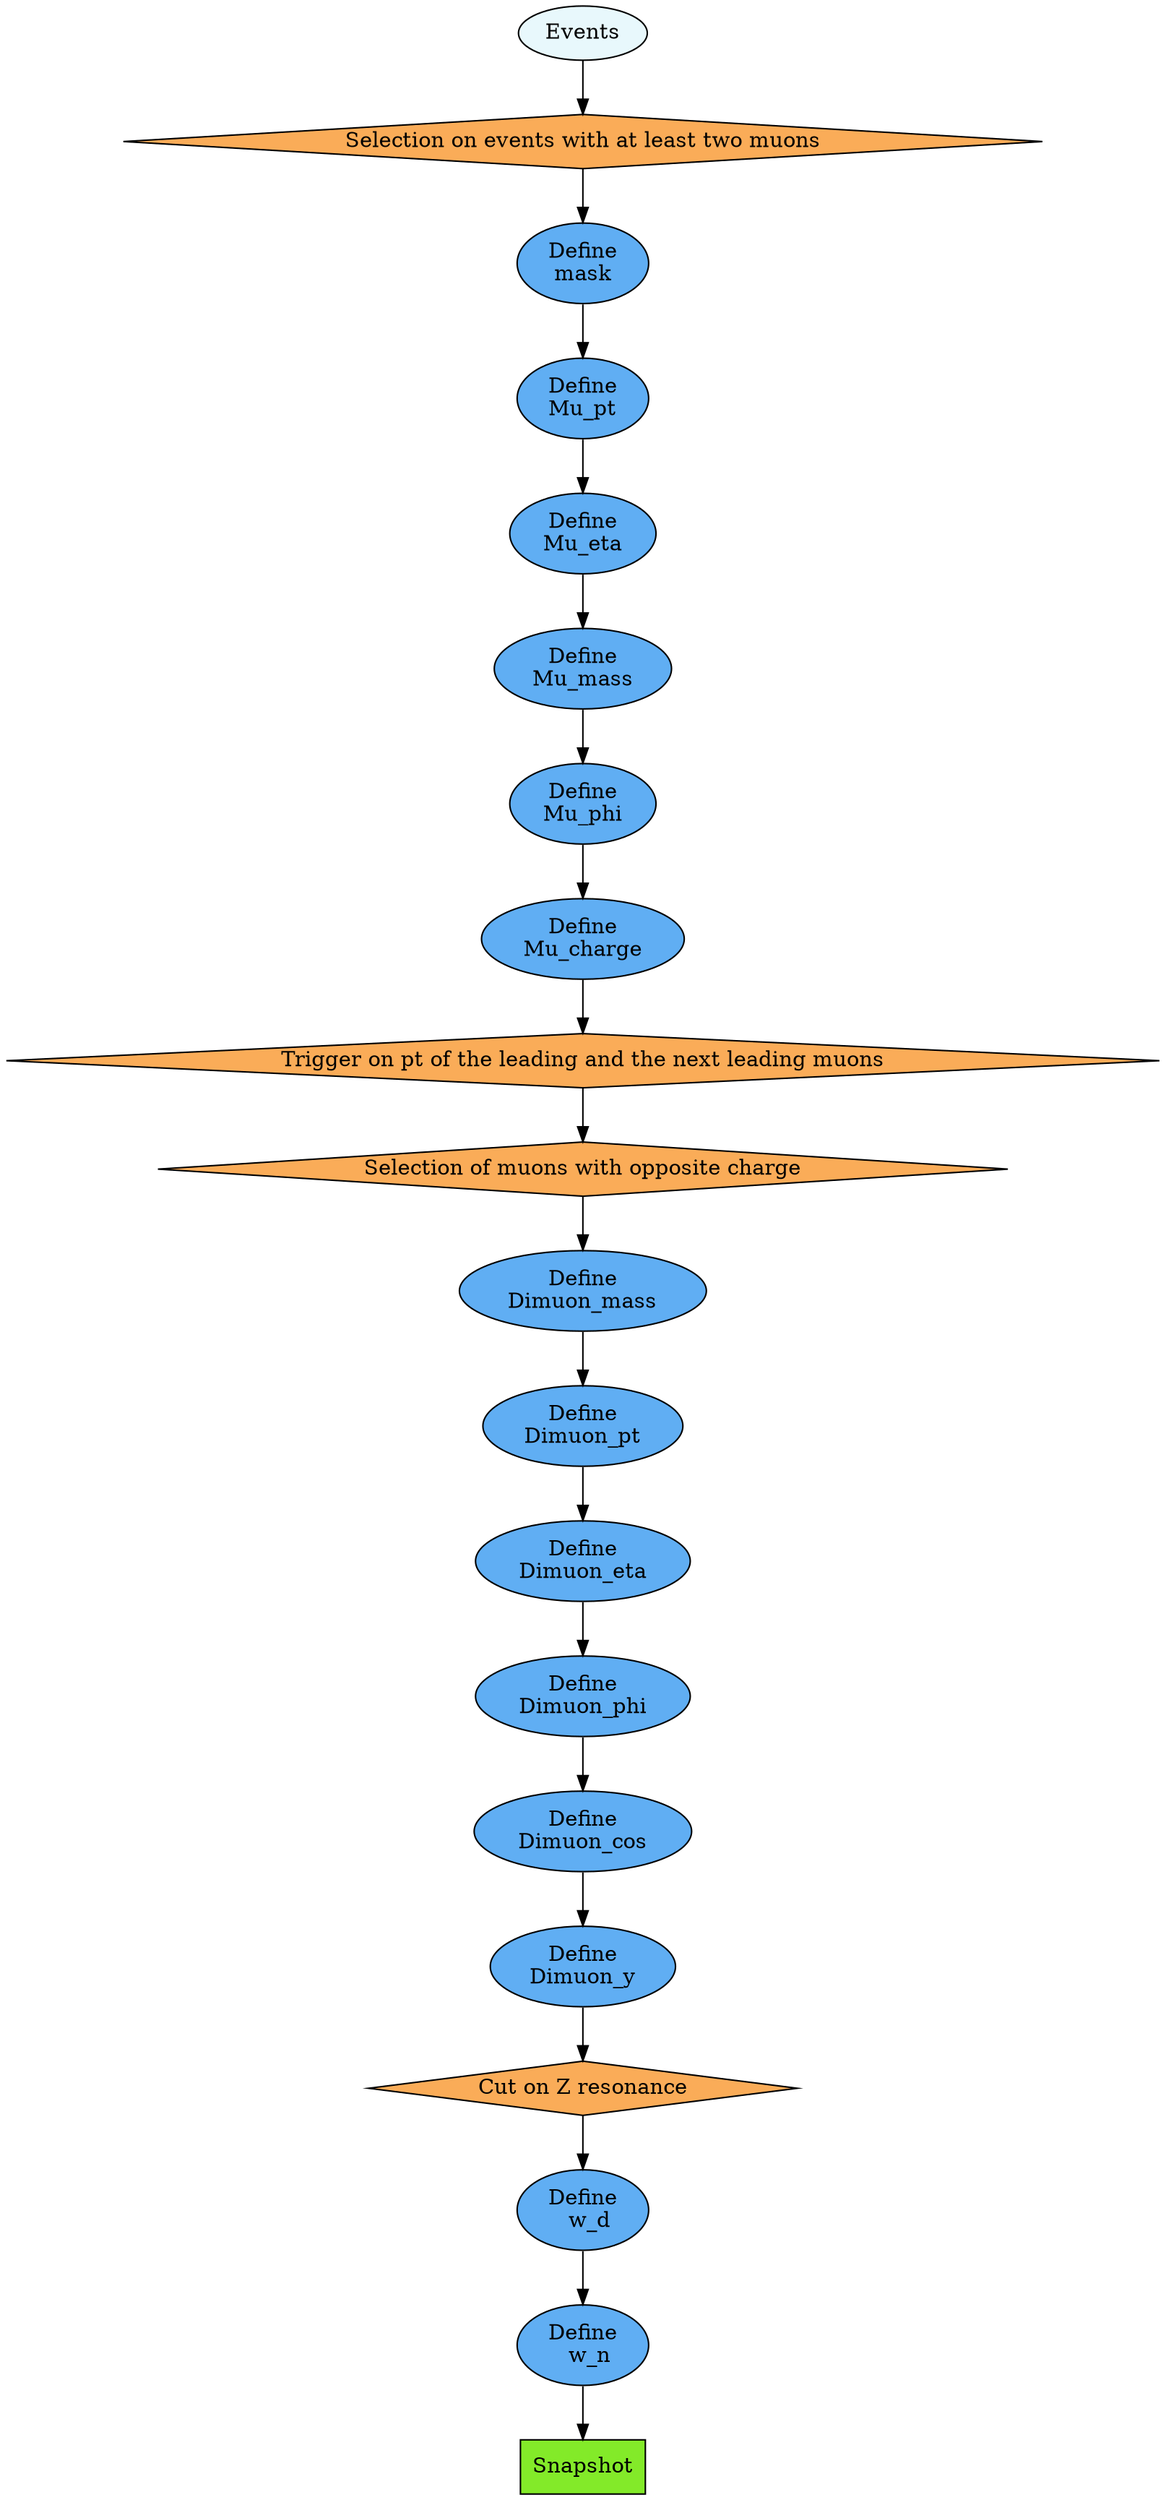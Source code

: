 digraph {
  28 [label="Snapshot", style="filled", fillcolor="#83EA29", shape="box"];
  27 [label="Define
  w_n", style="filled", fillcolor="#60aef3", shape="oval"];
  26 [label="Define
  w_d", style="filled", fillcolor="#60aef3", shape="oval"];
  25 [label="Cut on Z resonance", style="filled", fillcolor="#FAAC58", shape="diamond"];
	23 [label="Define
Dimuon_y", style="filled", fillcolor="#60aef3", shape="oval"];
	21 [label="Define
Dimuon_cos", style="filled", fillcolor="#60aef3", shape="oval"];
	19 [label="Define
Dimuon_phi", style="filled", fillcolor="#60aef3", shape="oval"];
	17 [label="Define
Dimuon_eta", style="filled", fillcolor="#60aef3", shape="oval"];
	15 [label="Define
Dimuon_pt", style="filled", fillcolor="#60aef3", shape="oval"];
	13 [label="Define
Dimuon_mass", style="filled", fillcolor="#60aef3", shape="oval"];
	12 [label="Selection of muons with opposite charge", style="filled", fillcolor="#FAAC58", shape="diamond"];
	10 [label="Trigger on pt of the leading and the next leading muons", style="filled", fillcolor="#FAAC58", shape="diamond"];
	5 [label="Define
Mu_eta", style="filled", fillcolor="#60aef3", shape="oval"];
	7 [label="Define
Mu_phi", style="filled", fillcolor="#60aef3", shape="oval"];
	8 [label="Define
Mu_charge", style="filled", fillcolor="#60aef3", shape="oval"];
	6 [label="Define
Mu_mass", style="filled", fillcolor="#60aef3", shape="oval"];
	4 [label="Define
Mu_pt", style="filled", fillcolor="#60aef3", shape="oval"];
	3 [label="Define
mask", style="filled", fillcolor="#60aef3", shape="oval"];
	2 [label="Selection on events with at least two muons", style="filled", fillcolor="#FAAC58", shape="diamond"];
	0 [label="Events", style="filled", fillcolor="#e8f8fc", shape="oval"];
  27 -> 28;
  26 -> 27;
  25 -> 26;
  23 -> 25;
  21 -> 23;
	19 -> 21;
	17 -> 19;
	15 -> 17;
	13 -> 15;
	12 -> 13;
  10 -> 12;
	8 -> 10;
	7 -> 8;
	6 -> 7;
	5 -> 6;
	4 -> 5;
	3 -> 4;
	2 -> 3;
	0 -> 2;
}
